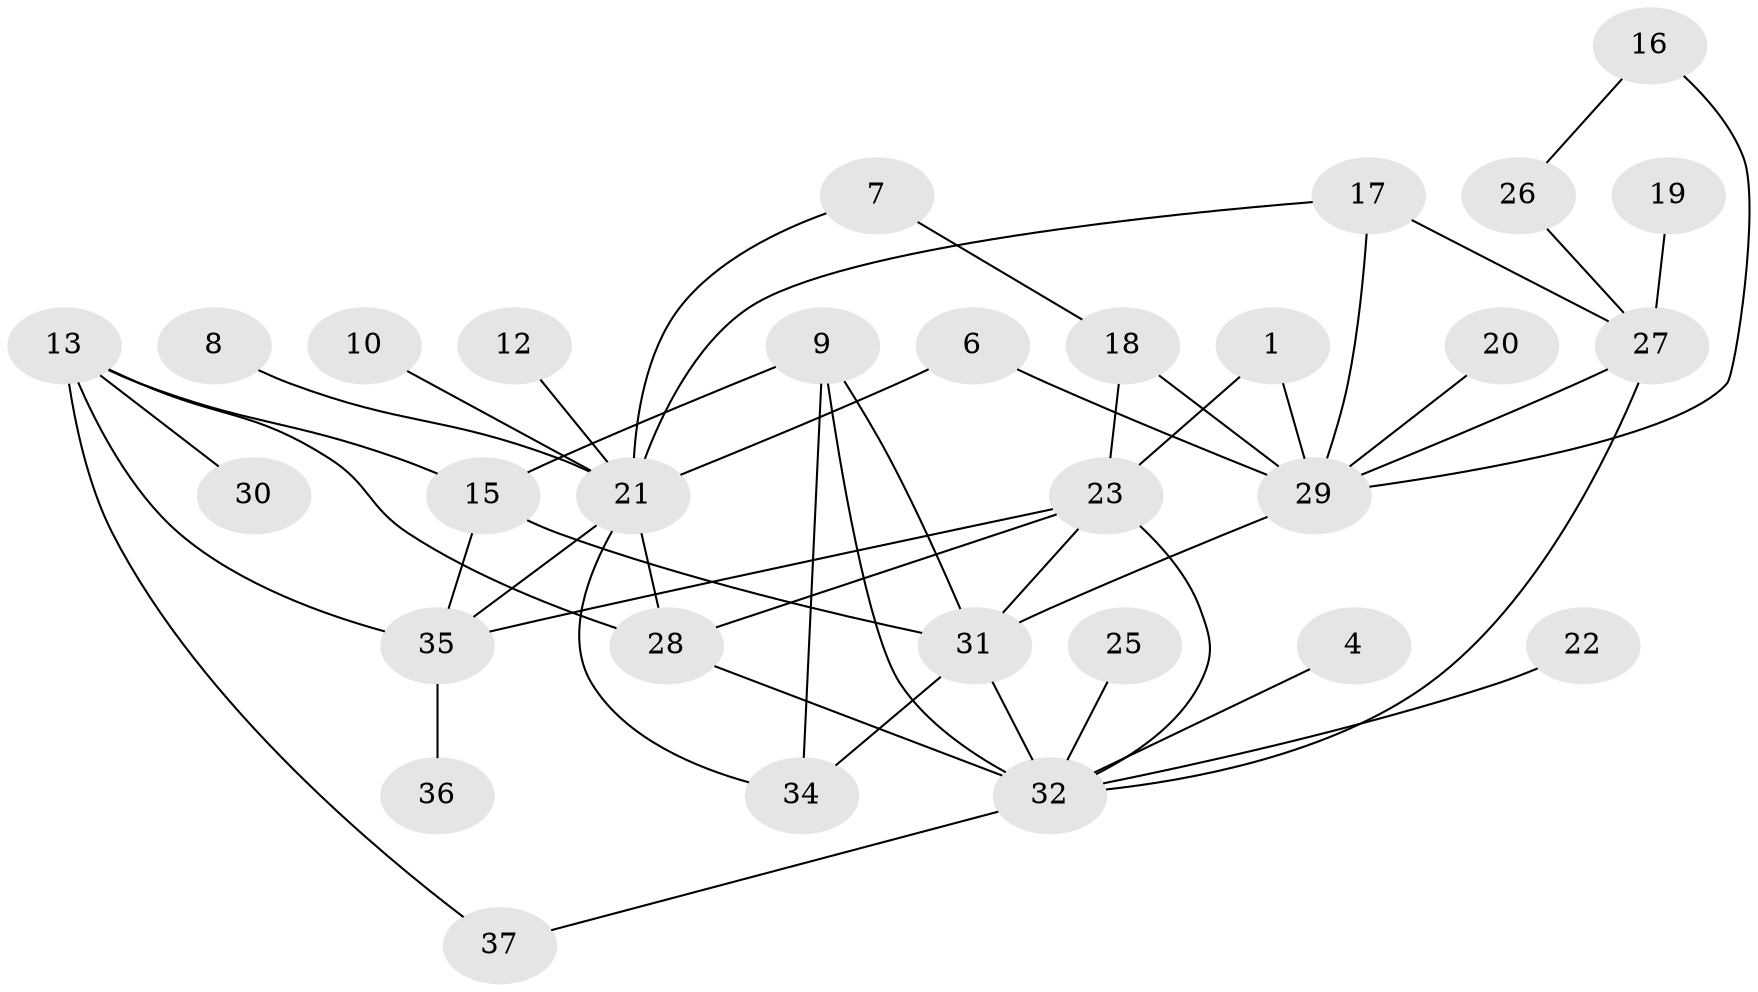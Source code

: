 // original degree distribution, {1: 0.24324324324324326, 3: 0.1891891891891892, 4: 0.12162162162162163, 0: 0.0945945945945946, 2: 0.22972972972972974, 5: 0.08108108108108109, 6: 0.04054054054054054}
// Generated by graph-tools (version 1.1) at 2025/49/03/09/25 03:49:14]
// undirected, 30 vertices, 48 edges
graph export_dot {
graph [start="1"]
  node [color=gray90,style=filled];
  1;
  4;
  6;
  7;
  8;
  9;
  10;
  12;
  13;
  15;
  16;
  17;
  18;
  19;
  20;
  21;
  22;
  23;
  25;
  26;
  27;
  28;
  29;
  30;
  31;
  32;
  34;
  35;
  36;
  37;
  1 -- 23 [weight=1.0];
  1 -- 29 [weight=1.0];
  4 -- 32 [weight=1.0];
  6 -- 21 [weight=1.0];
  6 -- 29 [weight=1.0];
  7 -- 18 [weight=1.0];
  7 -- 21 [weight=1.0];
  8 -- 21 [weight=1.0];
  9 -- 15 [weight=1.0];
  9 -- 31 [weight=1.0];
  9 -- 32 [weight=1.0];
  9 -- 34 [weight=1.0];
  10 -- 21 [weight=1.0];
  12 -- 21 [weight=1.0];
  13 -- 15 [weight=1.0];
  13 -- 28 [weight=1.0];
  13 -- 30 [weight=1.0];
  13 -- 35 [weight=1.0];
  13 -- 37 [weight=2.0];
  15 -- 31 [weight=1.0];
  15 -- 35 [weight=1.0];
  16 -- 26 [weight=1.0];
  16 -- 29 [weight=1.0];
  17 -- 21 [weight=1.0];
  17 -- 27 [weight=1.0];
  17 -- 29 [weight=1.0];
  18 -- 23 [weight=1.0];
  18 -- 29 [weight=1.0];
  19 -- 27 [weight=1.0];
  20 -- 29 [weight=1.0];
  21 -- 28 [weight=1.0];
  21 -- 34 [weight=1.0];
  21 -- 35 [weight=1.0];
  22 -- 32 [weight=1.0];
  23 -- 28 [weight=1.0];
  23 -- 31 [weight=1.0];
  23 -- 32 [weight=1.0];
  23 -- 35 [weight=1.0];
  25 -- 32 [weight=1.0];
  26 -- 27 [weight=1.0];
  27 -- 29 [weight=1.0];
  27 -- 32 [weight=1.0];
  28 -- 32 [weight=1.0];
  29 -- 31 [weight=1.0];
  31 -- 32 [weight=1.0];
  31 -- 34 [weight=2.0];
  32 -- 37 [weight=2.0];
  35 -- 36 [weight=1.0];
}
